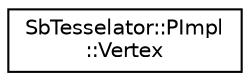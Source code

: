 digraph "Graphical Class Hierarchy"
{
 // LATEX_PDF_SIZE
  edge [fontname="Helvetica",fontsize="10",labelfontname="Helvetica",labelfontsize="10"];
  node [fontname="Helvetica",fontsize="10",shape=record];
  rankdir="LR";
  Node0 [label="SbTesselator::PImpl\l::Vertex",height=0.2,width=0.4,color="black", fillcolor="white", style="filled",URL="$structSbTesselator_1_1PImpl_1_1Vertex.html",tooltip=" "];
}

